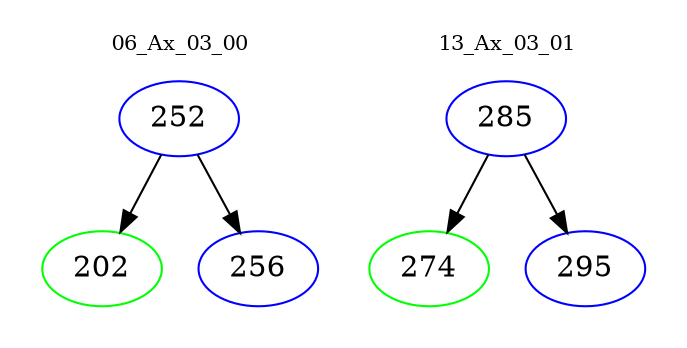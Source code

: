 digraph{
subgraph cluster_0 {
color = white
label = "06_Ax_03_00";
fontsize=10;
T0_252 [label="252", color="blue"]
T0_252 -> T0_202 [color="black"]
T0_202 [label="202", color="green"]
T0_252 -> T0_256 [color="black"]
T0_256 [label="256", color="blue"]
}
subgraph cluster_1 {
color = white
label = "13_Ax_03_01";
fontsize=10;
T1_285 [label="285", color="blue"]
T1_285 -> T1_274 [color="black"]
T1_274 [label="274", color="green"]
T1_285 -> T1_295 [color="black"]
T1_295 [label="295", color="blue"]
}
}
